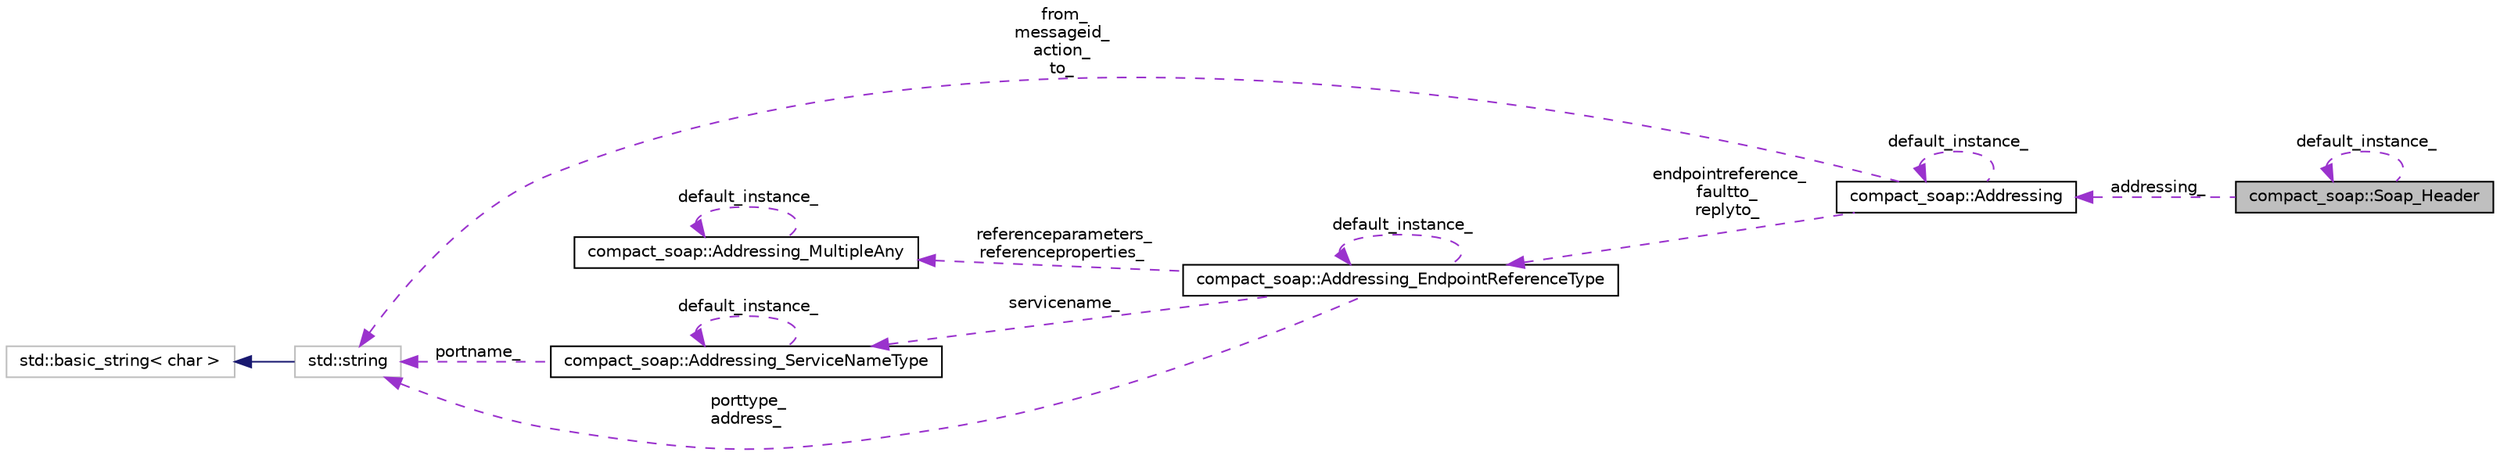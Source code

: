 digraph G
{
  edge [fontname="Helvetica",fontsize="10",labelfontname="Helvetica",labelfontsize="10"];
  node [fontname="Helvetica",fontsize="10",shape=record];
  rankdir="LR";
  Node1 [label="compact_soap::Soap_Header",height=0.2,width=0.4,color="black", fillcolor="grey75", style="filled" fontcolor="black"];
  Node1 -> Node1 [dir="back",color="darkorchid3",fontsize="10",style="dashed",label=" default_instance_" ,fontname="Helvetica"];
  Node2 -> Node1 [dir="back",color="darkorchid3",fontsize="10",style="dashed",label=" addressing_" ,fontname="Helvetica"];
  Node2 [label="compact_soap::Addressing",height=0.2,width=0.4,color="black", fillcolor="white", style="filled",URL="$classcompact__soap_1_1_addressing.html"];
  Node2 -> Node2 [dir="back",color="darkorchid3",fontsize="10",style="dashed",label=" default_instance_" ,fontname="Helvetica"];
  Node3 -> Node2 [dir="back",color="darkorchid3",fontsize="10",style="dashed",label=" from_\nmessageid_\naction_\nto_" ,fontname="Helvetica"];
  Node3 [label="std::string",height=0.2,width=0.4,color="grey75", fillcolor="white", style="filled",tooltip="STL class."];
  Node4 -> Node3 [dir="back",color="midnightblue",fontsize="10",style="solid",fontname="Helvetica"];
  Node4 [label="std::basic_string\< char \>",height=0.2,width=0.4,color="grey75", fillcolor="white", style="filled",tooltip="STL class."];
  Node5 -> Node2 [dir="back",color="darkorchid3",fontsize="10",style="dashed",label=" endpointreference_\nfaultto_\nreplyto_" ,fontname="Helvetica"];
  Node5 [label="compact_soap::Addressing_EndpointReferenceType",height=0.2,width=0.4,color="black", fillcolor="white", style="filled",URL="$classcompact__soap_1_1_addressing___endpoint_reference_type.html"];
  Node6 -> Node5 [dir="back",color="darkorchid3",fontsize="10",style="dashed",label=" referenceparameters_\nreferenceproperties_" ,fontname="Helvetica"];
  Node6 [label="compact_soap::Addressing_MultipleAny",height=0.2,width=0.4,color="black", fillcolor="white", style="filled",URL="$classcompact__soap_1_1_addressing___multiple_any.html"];
  Node6 -> Node6 [dir="back",color="darkorchid3",fontsize="10",style="dashed",label=" default_instance_" ,fontname="Helvetica"];
  Node3 -> Node5 [dir="back",color="darkorchid3",fontsize="10",style="dashed",label=" porttype_\naddress_" ,fontname="Helvetica"];
  Node5 -> Node5 [dir="back",color="darkorchid3",fontsize="10",style="dashed",label=" default_instance_" ,fontname="Helvetica"];
  Node7 -> Node5 [dir="back",color="darkorchid3",fontsize="10",style="dashed",label=" servicename_" ,fontname="Helvetica"];
  Node7 [label="compact_soap::Addressing_ServiceNameType",height=0.2,width=0.4,color="black", fillcolor="white", style="filled",URL="$classcompact__soap_1_1_addressing___service_name_type.html"];
  Node3 -> Node7 [dir="back",color="darkorchid3",fontsize="10",style="dashed",label=" portname_" ,fontname="Helvetica"];
  Node7 -> Node7 [dir="back",color="darkorchid3",fontsize="10",style="dashed",label=" default_instance_" ,fontname="Helvetica"];
}
